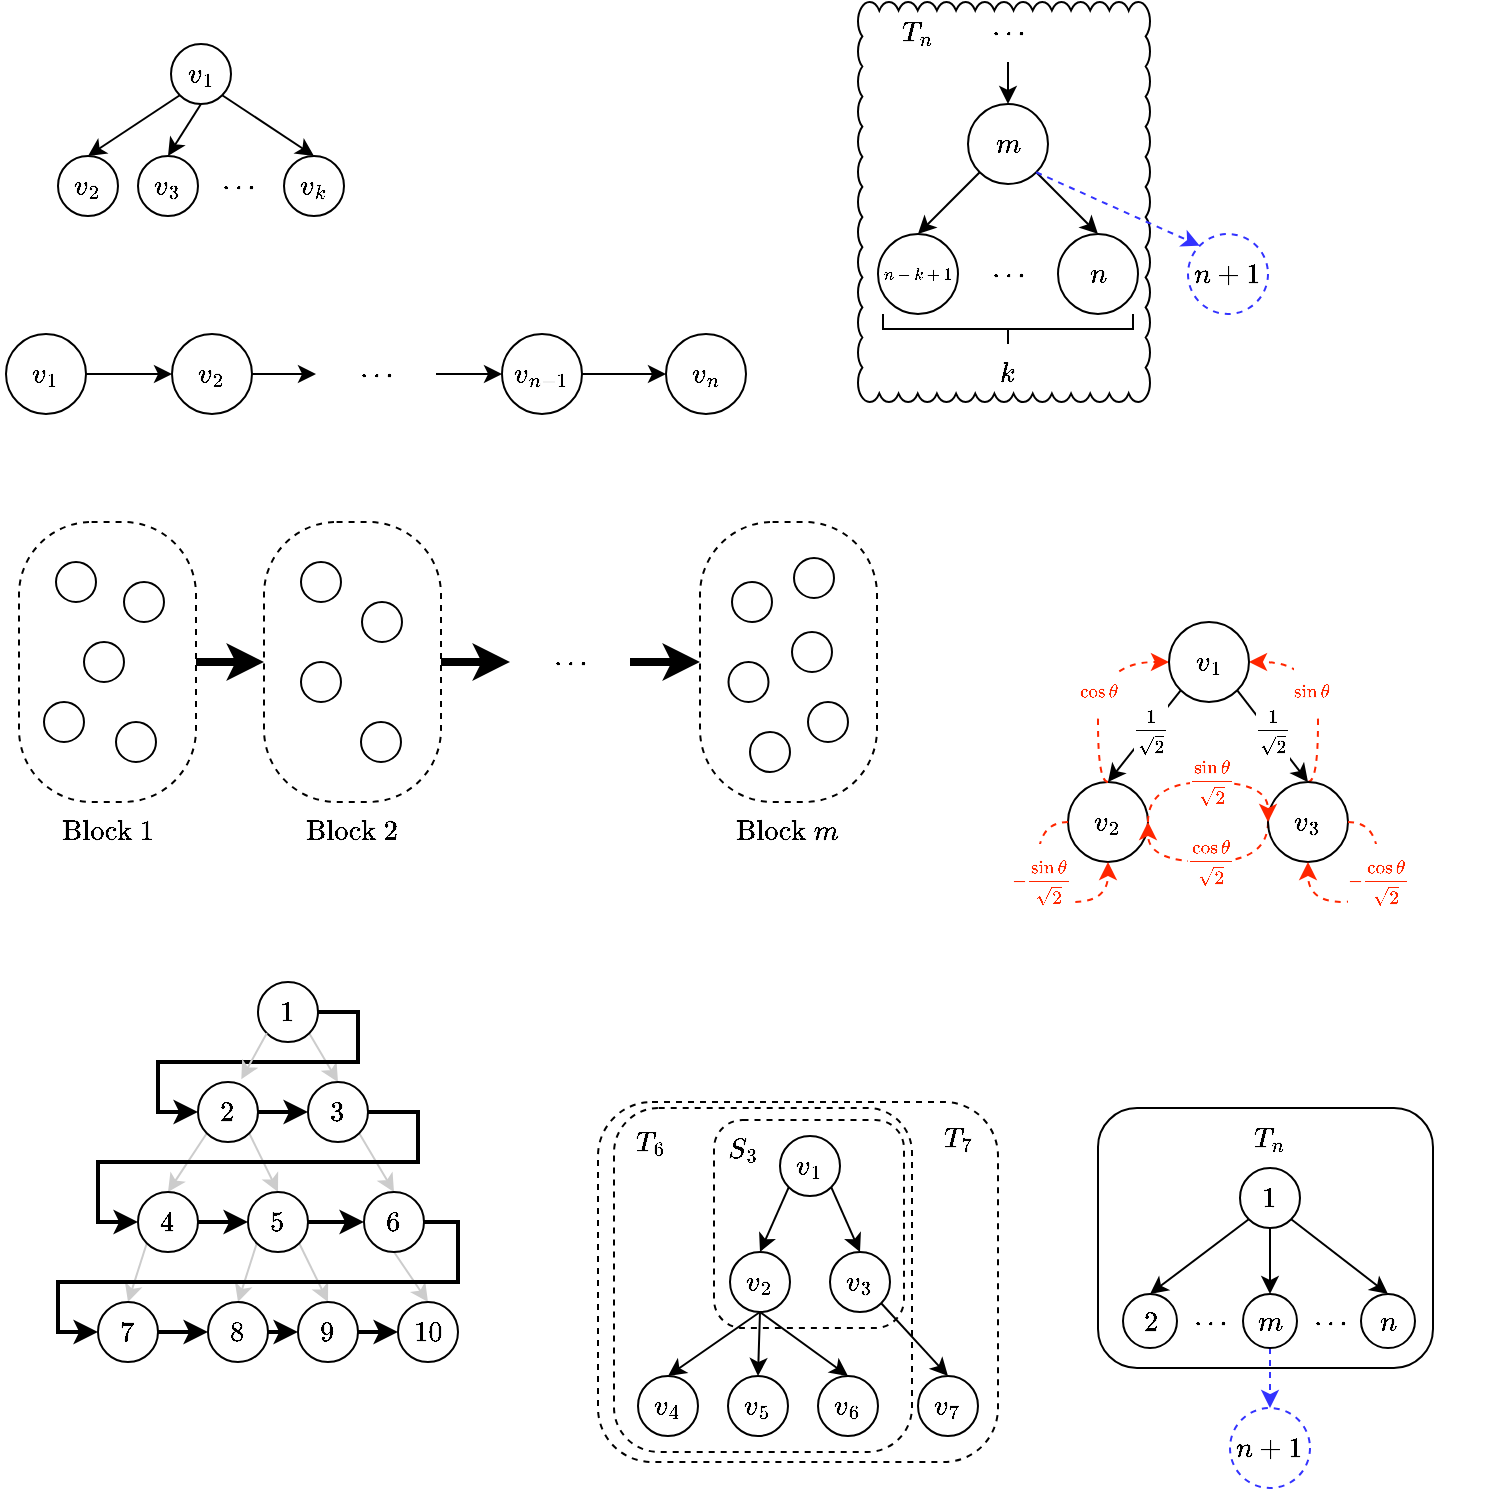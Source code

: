 <mxfile version="23.0.2" type="github">
  <diagram name="Page-1" id="5W_oBCn-Ae0vx61aBvWj">
    <mxGraphModel dx="683" dy="361" grid="1" gridSize="10" guides="1" tooltips="1" connect="1" arrows="1" fold="1" page="1" pageScale="1" pageWidth="827" pageHeight="1169" math="1" shadow="0">
      <root>
        <mxCell id="0" />
        <mxCell id="1" parent="0" />
        <mxCell id="mF7KWdF9B0VAVRhlvjKp-9" value="$$v_2$$" style="ellipse;whiteSpace=wrap;html=1;aspect=fixed;fontSize=12;" vertex="1" parent="1">
          <mxGeometry x="575" y="420" width="40" height="40" as="geometry" />
        </mxCell>
        <mxCell id="psscyq9r3jHzlKaPkMjy-91" value="" style="rounded=1;whiteSpace=wrap;html=1;" parent="1" vertex="1">
          <mxGeometry x="590" y="583" width="167.5" height="130" as="geometry" />
        </mxCell>
        <mxCell id="psscyq9r3jHzlKaPkMjy-20" value="" style="whiteSpace=wrap;html=1;shape=mxgraph.basic.cloud_rect" parent="1" vertex="1">
          <mxGeometry x="470" y="30" width="146" height="200" as="geometry" />
        </mxCell>
        <mxCell id="RlCpQ7UcTnpz0G2hoxt1-12" style="rounded=0;orthogonalLoop=1;jettySize=auto;html=1;exitX=0;exitY=1;exitDx=0;exitDy=0;entryX=0.5;entryY=0;entryDx=0;entryDy=0;" parent="1" source="psscyq9r3jHzlKaPkMjy-6" target="psscyq9r3jHzlKaPkMjy-5" edge="1">
          <mxGeometry relative="1" as="geometry">
            <mxPoint x="144.393" y="85.607" as="sourcePoint" />
            <mxPoint x="85" y="130" as="targetPoint" />
          </mxGeometry>
        </mxCell>
        <mxCell id="RlCpQ7UcTnpz0G2hoxt1-13" style="rounded=0;orthogonalLoop=1;jettySize=auto;html=1;exitX=0.5;exitY=1;exitDx=0;exitDy=0;entryX=0.5;entryY=0;entryDx=0;entryDy=0;" parent="1" source="psscyq9r3jHzlKaPkMjy-6" target="psscyq9r3jHzlKaPkMjy-4" edge="1">
          <mxGeometry relative="1" as="geometry">
            <mxPoint x="155" y="90" as="sourcePoint" />
            <mxPoint x="135" y="130" as="targetPoint" />
          </mxGeometry>
        </mxCell>
        <mxCell id="psscyq9r3jHzlKaPkMjy-2" style="rounded=0;orthogonalLoop=1;jettySize=auto;html=1;exitX=1;exitY=1;exitDx=0;exitDy=0;entryX=0.5;entryY=0;entryDx=0;entryDy=0;" parent="1" source="psscyq9r3jHzlKaPkMjy-6" target="psscyq9r3jHzlKaPkMjy-1" edge="1">
          <mxGeometry relative="1" as="geometry">
            <mxPoint x="165.607" y="85.607" as="sourcePoint" />
            <mxPoint x="145" y="140" as="targetPoint" />
          </mxGeometry>
        </mxCell>
        <mxCell id="psscyq9r3jHzlKaPkMjy-6" value="$$v_1$$" style="ellipse;whiteSpace=wrap;html=1;aspect=fixed;" parent="1" vertex="1">
          <mxGeometry x="126.5" y="51" width="30" height="30" as="geometry" />
        </mxCell>
        <mxCell id="psscyq9r3jHzlKaPkMjy-7" style="rounded=0;orthogonalLoop=1;jettySize=auto;html=1;exitX=0;exitY=1;exitDx=0;exitDy=0;entryX=0.5;entryY=0;entryDx=0;entryDy=0;" parent="1" source="psscyq9r3jHzlKaPkMjy-14" target="psscyq9r3jHzlKaPkMjy-13" edge="1">
          <mxGeometry relative="1" as="geometry">
            <mxPoint x="544.393" y="116.607" as="sourcePoint" />
            <mxPoint x="485" y="161" as="targetPoint" />
          </mxGeometry>
        </mxCell>
        <mxCell id="psscyq9r3jHzlKaPkMjy-9" value="$$n$$" style="ellipse;whiteSpace=wrap;html=1;aspect=fixed;" parent="1" vertex="1">
          <mxGeometry x="570" y="146" width="40" height="40" as="geometry" />
        </mxCell>
        <mxCell id="psscyq9r3jHzlKaPkMjy-10" style="rounded=0;orthogonalLoop=1;jettySize=auto;html=1;exitX=1;exitY=1;exitDx=0;exitDy=0;entryX=0.5;entryY=0;entryDx=0;entryDy=0;" parent="1" source="psscyq9r3jHzlKaPkMjy-14" target="psscyq9r3jHzlKaPkMjy-9" edge="1">
          <mxGeometry relative="1" as="geometry">
            <mxPoint x="565.607" y="116.607" as="sourcePoint" />
            <mxPoint x="545" y="171" as="targetPoint" />
          </mxGeometry>
        </mxCell>
        <mxCell id="psscyq9r3jHzlKaPkMjy-11" value="$$\cdots$$" style="text;html=1;strokeColor=none;fillColor=none;align=center;verticalAlign=middle;whiteSpace=wrap;rounded=0;" parent="1" vertex="1">
          <mxGeometry x="515" y="151" width="60" height="30" as="geometry" />
        </mxCell>
        <mxCell id="psscyq9r3jHzlKaPkMjy-13" value="$$n-k+1$$" style="ellipse;whiteSpace=wrap;html=1;aspect=fixed;fontSize=7;" parent="1" vertex="1">
          <mxGeometry x="480" y="146" width="40" height="40" as="geometry" />
        </mxCell>
        <mxCell id="psscyq9r3jHzlKaPkMjy-14" value="$$m$$" style="ellipse;whiteSpace=wrap;html=1;aspect=fixed;" parent="1" vertex="1">
          <mxGeometry x="525" y="81" width="40" height="40" as="geometry" />
        </mxCell>
        <mxCell id="psscyq9r3jHzlKaPkMjy-15" value="$$n+1$$" style="ellipse;whiteSpace=wrap;html=1;aspect=fixed;strokeColor=#3333FF;dashed=1;" parent="1" vertex="1">
          <mxGeometry x="635" y="146" width="40" height="40" as="geometry" />
        </mxCell>
        <mxCell id="psscyq9r3jHzlKaPkMjy-16" style="rounded=0;orthogonalLoop=1;jettySize=auto;html=1;exitX=1;exitY=1;exitDx=0;exitDy=0;entryX=0;entryY=0;entryDx=0;entryDy=0;strokeColor=#3333FF;dashed=1;" parent="1" source="psscyq9r3jHzlKaPkMjy-14" target="psscyq9r3jHzlKaPkMjy-15" edge="1">
          <mxGeometry relative="1" as="geometry">
            <mxPoint x="574" y="125" as="sourcePoint" />
            <mxPoint x="600" y="156" as="targetPoint" />
          </mxGeometry>
        </mxCell>
        <mxCell id="psscyq9r3jHzlKaPkMjy-18" value="" style="strokeWidth=1;html=1;shape=mxgraph.flowchart.annotation_2;align=left;labelPosition=right;pointerEvents=1;rotation=-90;" parent="1" vertex="1">
          <mxGeometry x="537.5" y="131" width="15" height="125" as="geometry" />
        </mxCell>
        <mxCell id="psscyq9r3jHzlKaPkMjy-19" value="$$k$$" style="text;html=1;strokeColor=none;fillColor=none;align=center;verticalAlign=middle;whiteSpace=wrap;rounded=0;" parent="1" vertex="1">
          <mxGeometry x="515" y="201" width="60" height="30" as="geometry" />
        </mxCell>
        <mxCell id="psscyq9r3jHzlKaPkMjy-21" style="rounded=0;orthogonalLoop=1;jettySize=auto;html=1;entryX=0.5;entryY=0;entryDx=0;entryDy=0;exitX=0.5;exitY=1;exitDx=0;exitDy=0;" parent="1" source="psscyq9r3jHzlKaPkMjy-22" target="psscyq9r3jHzlKaPkMjy-14" edge="1">
          <mxGeometry relative="1" as="geometry">
            <mxPoint x="550" y="71" as="sourcePoint" />
            <mxPoint x="510" y="156" as="targetPoint" />
          </mxGeometry>
        </mxCell>
        <mxCell id="psscyq9r3jHzlKaPkMjy-22" value="$$\cdots$$" style="text;html=1;strokeColor=none;fillColor=none;align=center;verticalAlign=middle;whiteSpace=wrap;rounded=0;" parent="1" vertex="1">
          <mxGeometry x="515" y="30" width="60" height="30" as="geometry" />
        </mxCell>
        <mxCell id="psscyq9r3jHzlKaPkMjy-23" value="$$T_n$$" style="text;html=1;strokeColor=none;fillColor=none;align=center;verticalAlign=middle;whiteSpace=wrap;rounded=0;" parent="1" vertex="1">
          <mxGeometry x="470" y="30" width="60" height="30" as="geometry" />
        </mxCell>
        <mxCell id="psscyq9r3jHzlKaPkMjy-32" style="edgeStyle=orthogonalEdgeStyle;rounded=0;orthogonalLoop=1;jettySize=auto;html=1;exitX=1;exitY=0.5;exitDx=0;exitDy=0;entryX=0;entryY=0.5;entryDx=0;entryDy=0;" parent="1" source="psscyq9r3jHzlKaPkMjy-24" target="psscyq9r3jHzlKaPkMjy-28" edge="1">
          <mxGeometry relative="1" as="geometry" />
        </mxCell>
        <mxCell id="psscyq9r3jHzlKaPkMjy-24" value="$$v_{n-1}$$" style="ellipse;whiteSpace=wrap;html=1;aspect=fixed;" parent="1" vertex="1">
          <mxGeometry x="292" y="196" width="40" height="40" as="geometry" />
        </mxCell>
        <mxCell id="psscyq9r3jHzlKaPkMjy-31" style="edgeStyle=orthogonalEdgeStyle;rounded=0;orthogonalLoop=1;jettySize=auto;html=1;exitX=1;exitY=0.5;exitDx=0;exitDy=0;entryX=0;entryY=0.5;entryDx=0;entryDy=0;" parent="1" source="psscyq9r3jHzlKaPkMjy-25" target="psscyq9r3jHzlKaPkMjy-24" edge="1">
          <mxGeometry relative="1" as="geometry" />
        </mxCell>
        <mxCell id="psscyq9r3jHzlKaPkMjy-25" value="$$\cdots$$" style="text;html=1;strokeColor=none;fillColor=none;align=center;verticalAlign=middle;whiteSpace=wrap;rounded=0;" parent="1" vertex="1">
          <mxGeometry x="199" y="201" width="60" height="30" as="geometry" />
        </mxCell>
        <mxCell id="psscyq9r3jHzlKaPkMjy-30" style="edgeStyle=orthogonalEdgeStyle;rounded=0;orthogonalLoop=1;jettySize=auto;html=1;exitX=1;exitY=0.5;exitDx=0;exitDy=0;" parent="1" source="psscyq9r3jHzlKaPkMjy-26" target="psscyq9r3jHzlKaPkMjy-25" edge="1">
          <mxGeometry relative="1" as="geometry" />
        </mxCell>
        <mxCell id="psscyq9r3jHzlKaPkMjy-26" value="$$v_2$$" style="ellipse;whiteSpace=wrap;html=1;aspect=fixed;" parent="1" vertex="1">
          <mxGeometry x="127" y="196" width="40" height="40" as="geometry" />
        </mxCell>
        <mxCell id="psscyq9r3jHzlKaPkMjy-29" style="edgeStyle=orthogonalEdgeStyle;rounded=0;orthogonalLoop=1;jettySize=auto;html=1;exitX=1;exitY=0.5;exitDx=0;exitDy=0;entryX=0;entryY=0.5;entryDx=0;entryDy=0;" parent="1" source="psscyq9r3jHzlKaPkMjy-27" target="psscyq9r3jHzlKaPkMjy-26" edge="1">
          <mxGeometry relative="1" as="geometry" />
        </mxCell>
        <mxCell id="psscyq9r3jHzlKaPkMjy-27" value="$$v_1$$" style="ellipse;whiteSpace=wrap;html=1;aspect=fixed;" parent="1" vertex="1">
          <mxGeometry x="44" y="196" width="40" height="40" as="geometry" />
        </mxCell>
        <mxCell id="psscyq9r3jHzlKaPkMjy-28" value="$$v_n$$" style="ellipse;whiteSpace=wrap;html=1;aspect=fixed;" parent="1" vertex="1">
          <mxGeometry x="374" y="196" width="40" height="40" as="geometry" />
        </mxCell>
        <mxCell id="psscyq9r3jHzlKaPkMjy-77" style="rounded=0;orthogonalLoop=1;jettySize=auto;html=1;exitX=0;exitY=1;exitDx=0;exitDy=0;entryX=0.5;entryY=0;entryDx=0;entryDy=0;" parent="1" source="psscyq9r3jHzlKaPkMjy-82" target="psscyq9r3jHzlKaPkMjy-81" edge="1">
          <mxGeometry relative="1" as="geometry">
            <mxPoint x="666.893" y="646.607" as="sourcePoint" />
            <mxPoint x="607.5" y="691" as="targetPoint" />
          </mxGeometry>
        </mxCell>
        <mxCell id="psscyq9r3jHzlKaPkMjy-78" value="$$n$$" style="ellipse;whiteSpace=wrap;html=1;aspect=fixed;" parent="1" vertex="1">
          <mxGeometry x="721.5" y="676" width="27" height="27" as="geometry" />
        </mxCell>
        <mxCell id="psscyq9r3jHzlKaPkMjy-79" style="rounded=0;orthogonalLoop=1;jettySize=auto;html=1;exitX=1;exitY=1;exitDx=0;exitDy=0;entryX=0.5;entryY=0;entryDx=0;entryDy=0;" parent="1" source="psscyq9r3jHzlKaPkMjy-82" target="psscyq9r3jHzlKaPkMjy-78" edge="1">
          <mxGeometry relative="1" as="geometry">
            <mxPoint x="688.107" y="646.607" as="sourcePoint" />
            <mxPoint x="667.5" y="701" as="targetPoint" />
          </mxGeometry>
        </mxCell>
        <mxCell id="psscyq9r3jHzlKaPkMjy-80" value="$$\cdots$$" style="text;html=1;strokeColor=none;fillColor=none;align=center;verticalAlign=middle;whiteSpace=wrap;rounded=0;" parent="1" vertex="1">
          <mxGeometry x="630.5" y="674.5" width="30" height="30" as="geometry" />
        </mxCell>
        <mxCell id="psscyq9r3jHzlKaPkMjy-81" value="$$2$$" style="ellipse;whiteSpace=wrap;html=1;aspect=fixed;fontSize=12;" parent="1" vertex="1">
          <mxGeometry x="602.5" y="676" width="27" height="27" as="geometry" />
        </mxCell>
        <mxCell id="psscyq9r3jHzlKaPkMjy-95" style="rounded=0;orthogonalLoop=1;jettySize=auto;html=1;exitX=0.5;exitY=1;exitDx=0;exitDy=0;entryX=0.5;entryY=0;entryDx=0;entryDy=0;" parent="1" source="psscyq9r3jHzlKaPkMjy-82" target="psscyq9r3jHzlKaPkMjy-92" edge="1">
          <mxGeometry relative="1" as="geometry" />
        </mxCell>
        <mxCell id="psscyq9r3jHzlKaPkMjy-82" value="$$1$$" style="ellipse;whiteSpace=wrap;html=1;aspect=fixed;" parent="1" vertex="1">
          <mxGeometry x="661" y="613" width="30" height="30" as="geometry" />
        </mxCell>
        <mxCell id="psscyq9r3jHzlKaPkMjy-83" value="$$n+1$$" style="ellipse;whiteSpace=wrap;html=1;aspect=fixed;strokeColor=#3333FF;dashed=1;" parent="1" vertex="1">
          <mxGeometry x="656" y="733" width="40" height="40" as="geometry" />
        </mxCell>
        <mxCell id="psscyq9r3jHzlKaPkMjy-89" value="$$T_n$$" style="text;html=1;strokeColor=none;fillColor=none;align=center;verticalAlign=middle;whiteSpace=wrap;rounded=0;" parent="1" vertex="1">
          <mxGeometry x="646" y="583" width="60" height="30" as="geometry" />
        </mxCell>
        <mxCell id="psscyq9r3jHzlKaPkMjy-96" style="edgeStyle=orthogonalEdgeStyle;rounded=0;orthogonalLoop=1;jettySize=auto;html=1;exitX=0.5;exitY=1;exitDx=0;exitDy=0;entryX=0.5;entryY=0;entryDx=0;entryDy=0;strokeColor=#3333FF;dashed=1;" parent="1" source="psscyq9r3jHzlKaPkMjy-92" target="psscyq9r3jHzlKaPkMjy-83" edge="1">
          <mxGeometry relative="1" as="geometry" />
        </mxCell>
        <mxCell id="psscyq9r3jHzlKaPkMjy-92" value="$$m$$" style="ellipse;whiteSpace=wrap;html=1;aspect=fixed;" parent="1" vertex="1">
          <mxGeometry x="662.5" y="676" width="27" height="27" as="geometry" />
        </mxCell>
        <mxCell id="psscyq9r3jHzlKaPkMjy-94" value="$$\cdots$$" style="text;html=1;strokeColor=none;fillColor=none;align=center;verticalAlign=middle;whiteSpace=wrap;rounded=0;" parent="1" vertex="1">
          <mxGeometry x="690.5" y="674.5" width="30" height="30" as="geometry" />
        </mxCell>
        <mxCell id="Z5-UL4ReDfH_KAjOqVds-19" style="rounded=0;orthogonalLoop=1;jettySize=auto;html=1;exitX=1;exitY=1;exitDx=0;exitDy=0;entryX=0.5;entryY=0;entryDx=0;entryDy=0;strokeColor=#CCCCCC;" parent="1" source="Z5-UL4ReDfH_KAjOqVds-8" target="Z5-UL4ReDfH_KAjOqVds-10" edge="1">
          <mxGeometry relative="1" as="geometry" />
        </mxCell>
        <mxCell id="Z5-UL4ReDfH_KAjOqVds-43" style="edgeStyle=orthogonalEdgeStyle;rounded=0;orthogonalLoop=1;jettySize=auto;html=1;exitX=1;exitY=0.5;exitDx=0;exitDy=0;entryX=0;entryY=0.5;entryDx=0;entryDy=0;strokeWidth=2;" parent="1" source="Z5-UL4ReDfH_KAjOqVds-8" target="Z5-UL4ReDfH_KAjOqVds-9" edge="1">
          <mxGeometry relative="1" as="geometry">
            <Array as="points">
              <mxPoint x="220" y="535" />
              <mxPoint x="220" y="560" />
              <mxPoint x="120" y="560" />
              <mxPoint x="120" y="585" />
            </Array>
          </mxGeometry>
        </mxCell>
        <mxCell id="Z5-UL4ReDfH_KAjOqVds-8" value="$$1$$" style="ellipse;whiteSpace=wrap;html=1;aspect=fixed;strokeColor=#000000;fontSize=12;" parent="1" vertex="1">
          <mxGeometry x="170" y="520" width="30" height="30" as="geometry" />
        </mxCell>
        <mxCell id="Z5-UL4ReDfH_KAjOqVds-20" style="rounded=0;orthogonalLoop=1;jettySize=auto;html=1;exitX=0;exitY=1;exitDx=0;exitDy=0;entryX=0.5;entryY=0;entryDx=0;entryDy=0;strokeColor=#CCCCCC;" parent="1" source="Z5-UL4ReDfH_KAjOqVds-9" target="Z5-UL4ReDfH_KAjOqVds-11" edge="1">
          <mxGeometry relative="1" as="geometry" />
        </mxCell>
        <mxCell id="Z5-UL4ReDfH_KAjOqVds-21" style="rounded=0;orthogonalLoop=1;jettySize=auto;html=1;exitX=1;exitY=1;exitDx=0;exitDy=0;entryX=0.5;entryY=0;entryDx=0;entryDy=0;strokeColor=#CCCCCC;" parent="1" source="Z5-UL4ReDfH_KAjOqVds-9" target="Z5-UL4ReDfH_KAjOqVds-12" edge="1">
          <mxGeometry relative="1" as="geometry" />
        </mxCell>
        <mxCell id="Z5-UL4ReDfH_KAjOqVds-44" style="edgeStyle=orthogonalEdgeStyle;curved=1;rounded=0;orthogonalLoop=1;jettySize=auto;html=1;exitX=1;exitY=0.5;exitDx=0;exitDy=0;entryX=0;entryY=0.5;entryDx=0;entryDy=0;strokeWidth=2;" parent="1" source="Z5-UL4ReDfH_KAjOqVds-9" target="Z5-UL4ReDfH_KAjOqVds-10" edge="1">
          <mxGeometry relative="1" as="geometry" />
        </mxCell>
        <mxCell id="Z5-UL4ReDfH_KAjOqVds-9" value="$$2$$" style="ellipse;whiteSpace=wrap;html=1;aspect=fixed;strokeColor=#000000;" parent="1" vertex="1">
          <mxGeometry x="140" y="570" width="30" height="30" as="geometry" />
        </mxCell>
        <mxCell id="Z5-UL4ReDfH_KAjOqVds-22" style="rounded=0;orthogonalLoop=1;jettySize=auto;html=1;exitX=1;exitY=1;exitDx=0;exitDy=0;entryX=0.5;entryY=0;entryDx=0;entryDy=0;strokeColor=#CCCCCC;" parent="1" source="Z5-UL4ReDfH_KAjOqVds-10" target="Z5-UL4ReDfH_KAjOqVds-13" edge="1">
          <mxGeometry relative="1" as="geometry" />
        </mxCell>
        <mxCell id="Z5-UL4ReDfH_KAjOqVds-46" style="edgeStyle=orthogonalEdgeStyle;rounded=0;orthogonalLoop=1;jettySize=auto;html=1;exitX=1;exitY=0.5;exitDx=0;exitDy=0;entryX=0;entryY=0.5;entryDx=0;entryDy=0;strokeWidth=2;" parent="1" source="Z5-UL4ReDfH_KAjOqVds-10" target="Z5-UL4ReDfH_KAjOqVds-11" edge="1">
          <mxGeometry relative="1" as="geometry">
            <Array as="points">
              <mxPoint x="250" y="585" />
              <mxPoint x="250" y="610" />
              <mxPoint x="90" y="610" />
              <mxPoint x="90" y="640" />
            </Array>
          </mxGeometry>
        </mxCell>
        <mxCell id="Z5-UL4ReDfH_KAjOqVds-10" value="$$3$$" style="ellipse;whiteSpace=wrap;html=1;aspect=fixed;strokeColor=#000000;" parent="1" vertex="1">
          <mxGeometry x="195" y="570" width="30" height="30" as="geometry" />
        </mxCell>
        <mxCell id="Z5-UL4ReDfH_KAjOqVds-23" style="rounded=0;orthogonalLoop=1;jettySize=auto;html=1;exitX=0;exitY=1;exitDx=0;exitDy=0;entryX=0.5;entryY=0;entryDx=0;entryDy=0;strokeColor=#CCCCCC;" parent="1" source="Z5-UL4ReDfH_KAjOqVds-11" target="Z5-UL4ReDfH_KAjOqVds-14" edge="1">
          <mxGeometry relative="1" as="geometry" />
        </mxCell>
        <mxCell id="Z5-UL4ReDfH_KAjOqVds-47" style="edgeStyle=orthogonalEdgeStyle;rounded=0;orthogonalLoop=1;jettySize=auto;html=1;exitX=1;exitY=0.5;exitDx=0;exitDy=0;entryX=0;entryY=0.5;entryDx=0;entryDy=0;strokeWidth=2;" parent="1" source="Z5-UL4ReDfH_KAjOqVds-11" target="Z5-UL4ReDfH_KAjOqVds-12" edge="1">
          <mxGeometry relative="1" as="geometry" />
        </mxCell>
        <mxCell id="Z5-UL4ReDfH_KAjOqVds-11" value="$$4$$" style="ellipse;whiteSpace=wrap;html=1;aspect=fixed;strokeColor=#000000;" parent="1" vertex="1">
          <mxGeometry x="110" y="625" width="30" height="30" as="geometry" />
        </mxCell>
        <mxCell id="Z5-UL4ReDfH_KAjOqVds-25" style="rounded=0;orthogonalLoop=1;jettySize=auto;html=1;exitX=0;exitY=1;exitDx=0;exitDy=0;entryX=0.5;entryY=0;entryDx=0;entryDy=0;strokeColor=#CCCCCC;" parent="1" source="Z5-UL4ReDfH_KAjOqVds-12" target="Z5-UL4ReDfH_KAjOqVds-15" edge="1">
          <mxGeometry relative="1" as="geometry" />
        </mxCell>
        <mxCell id="Z5-UL4ReDfH_KAjOqVds-26" style="rounded=0;orthogonalLoop=1;jettySize=auto;html=1;exitX=1;exitY=1;exitDx=0;exitDy=0;entryX=0.5;entryY=0;entryDx=0;entryDy=0;strokeColor=#CCCCCC;" parent="1" source="Z5-UL4ReDfH_KAjOqVds-12" target="Z5-UL4ReDfH_KAjOqVds-16" edge="1">
          <mxGeometry relative="1" as="geometry" />
        </mxCell>
        <mxCell id="Z5-UL4ReDfH_KAjOqVds-48" style="edgeStyle=orthogonalEdgeStyle;rounded=0;orthogonalLoop=1;jettySize=auto;html=1;exitX=1;exitY=0.5;exitDx=0;exitDy=0;entryX=0;entryY=0.5;entryDx=0;entryDy=0;strokeWidth=2;" parent="1" source="Z5-UL4ReDfH_KAjOqVds-12" target="Z5-UL4ReDfH_KAjOqVds-13" edge="1">
          <mxGeometry relative="1" as="geometry" />
        </mxCell>
        <mxCell id="Z5-UL4ReDfH_KAjOqVds-12" value="$$5$$" style="ellipse;whiteSpace=wrap;html=1;aspect=fixed;strokeColor=#000000;" parent="1" vertex="1">
          <mxGeometry x="165" y="625" width="30" height="30" as="geometry" />
        </mxCell>
        <mxCell id="Z5-UL4ReDfH_KAjOqVds-27" style="rounded=0;orthogonalLoop=1;jettySize=auto;html=1;entryX=0.5;entryY=0;entryDx=0;entryDy=0;exitX=0.5;exitY=1;exitDx=0;exitDy=0;strokeColor=#CCCCCC;" parent="1" source="Z5-UL4ReDfH_KAjOqVds-13" target="Z5-UL4ReDfH_KAjOqVds-17" edge="1">
          <mxGeometry relative="1" as="geometry">
            <mxPoint x="230" y="650" as="sourcePoint" />
          </mxGeometry>
        </mxCell>
        <mxCell id="Z5-UL4ReDfH_KAjOqVds-49" style="edgeStyle=orthogonalEdgeStyle;rounded=0;orthogonalLoop=1;jettySize=auto;html=1;exitX=1;exitY=0.5;exitDx=0;exitDy=0;entryX=0;entryY=0.5;entryDx=0;entryDy=0;strokeWidth=2;" parent="1" source="Z5-UL4ReDfH_KAjOqVds-13" target="Z5-UL4ReDfH_KAjOqVds-14" edge="1">
          <mxGeometry relative="1" as="geometry">
            <Array as="points">
              <mxPoint x="270" y="640" />
              <mxPoint x="270" y="670" />
              <mxPoint x="70" y="670" />
              <mxPoint x="70" y="695" />
            </Array>
          </mxGeometry>
        </mxCell>
        <mxCell id="Z5-UL4ReDfH_KAjOqVds-13" value="$$6$$" style="ellipse;whiteSpace=wrap;html=1;aspect=fixed;strokeColor=#000000;" parent="1" vertex="1">
          <mxGeometry x="223" y="625" width="30" height="30" as="geometry" />
        </mxCell>
        <mxCell id="Z5-UL4ReDfH_KAjOqVds-50" style="edgeStyle=orthogonalEdgeStyle;rounded=0;orthogonalLoop=1;jettySize=auto;html=1;exitX=1;exitY=0.5;exitDx=0;exitDy=0;entryX=0;entryY=0.5;entryDx=0;entryDy=0;strokeWidth=2;" parent="1" source="Z5-UL4ReDfH_KAjOqVds-14" target="Z5-UL4ReDfH_KAjOqVds-15" edge="1">
          <mxGeometry relative="1" as="geometry" />
        </mxCell>
        <mxCell id="Z5-UL4ReDfH_KAjOqVds-14" value="$$7$$" style="ellipse;whiteSpace=wrap;html=1;aspect=fixed;strokeColor=#000000;" parent="1" vertex="1">
          <mxGeometry x="90" y="680" width="30" height="30" as="geometry" />
        </mxCell>
        <mxCell id="Z5-UL4ReDfH_KAjOqVds-51" style="edgeStyle=orthogonalEdgeStyle;rounded=0;orthogonalLoop=1;jettySize=auto;html=1;exitX=1;exitY=0.5;exitDx=0;exitDy=0;entryX=0;entryY=0.5;entryDx=0;entryDy=0;strokeWidth=2;" parent="1" source="Z5-UL4ReDfH_KAjOqVds-15" target="Z5-UL4ReDfH_KAjOqVds-16" edge="1">
          <mxGeometry relative="1" as="geometry" />
        </mxCell>
        <mxCell id="Z5-UL4ReDfH_KAjOqVds-15" value="$$8$$" style="ellipse;whiteSpace=wrap;html=1;aspect=fixed;strokeColor=#000000;" parent="1" vertex="1">
          <mxGeometry x="145" y="680" width="30" height="30" as="geometry" />
        </mxCell>
        <mxCell id="Z5-UL4ReDfH_KAjOqVds-52" style="edgeStyle=orthogonalEdgeStyle;rounded=0;orthogonalLoop=1;jettySize=auto;html=1;exitX=1;exitY=0.5;exitDx=0;exitDy=0;entryX=0;entryY=0.5;entryDx=0;entryDy=0;strokeWidth=2;" parent="1" source="Z5-UL4ReDfH_KAjOqVds-16" target="Z5-UL4ReDfH_KAjOqVds-17" edge="1">
          <mxGeometry relative="1" as="geometry" />
        </mxCell>
        <mxCell id="Z5-UL4ReDfH_KAjOqVds-16" value="$$9$$" style="ellipse;whiteSpace=wrap;html=1;aspect=fixed;strokeColor=#000000;" parent="1" vertex="1">
          <mxGeometry x="190" y="680" width="30" height="30" as="geometry" />
        </mxCell>
        <mxCell id="Z5-UL4ReDfH_KAjOqVds-17" value="$$10$$" style="ellipse;whiteSpace=wrap;html=1;aspect=fixed;strokeColor=#000000;" parent="1" vertex="1">
          <mxGeometry x="240" y="680" width="30" height="30" as="geometry" />
        </mxCell>
        <mxCell id="Z5-UL4ReDfH_KAjOqVds-18" style="rounded=0;orthogonalLoop=1;jettySize=auto;html=1;exitX=0;exitY=1;exitDx=0;exitDy=0;entryX=0.722;entryY=-0.044;entryDx=0;entryDy=0;entryPerimeter=0;strokeColor=#CCCCCC;" parent="1" source="Z5-UL4ReDfH_KAjOqVds-8" target="Z5-UL4ReDfH_KAjOqVds-9" edge="1">
          <mxGeometry relative="1" as="geometry" />
        </mxCell>
        <mxCell id="LeFos-ASldNaNUd1KaRq-1" style="rounded=0;orthogonalLoop=1;jettySize=auto;html=1;exitX=0;exitY=1;exitDx=0;exitDy=0;entryX=0.5;entryY=0;entryDx=0;entryDy=0;" parent="1" source="LeFos-ASldNaNUd1KaRq-8" target="LeFos-ASldNaNUd1KaRq-7" edge="1">
          <mxGeometry relative="1" as="geometry">
            <mxPoint x="445.393" y="625.607" as="sourcePoint" />
            <mxPoint x="386" y="670" as="targetPoint" />
          </mxGeometry>
        </mxCell>
        <mxCell id="LeFos-ASldNaNUd1KaRq-2" style="rounded=0;orthogonalLoop=1;jettySize=auto;html=1;exitX=1;exitY=1;exitDx=0;exitDy=0;entryX=0.5;entryY=0;entryDx=0;entryDy=0;" parent="1" source="LeFos-ASldNaNUd1KaRq-8" target="LeFos-ASldNaNUd1KaRq-6" edge="1">
          <mxGeometry relative="1" as="geometry">
            <mxPoint x="456" y="630" as="sourcePoint" />
            <mxPoint x="436" y="670" as="targetPoint" />
          </mxGeometry>
        </mxCell>
        <mxCell id="LeFos-ASldNaNUd1KaRq-16" style="edgeStyle=none;rounded=0;orthogonalLoop=1;jettySize=auto;html=1;exitX=1;exitY=1;exitDx=0;exitDy=0;entryX=0.5;entryY=0;entryDx=0;entryDy=0;" parent="1" source="LeFos-ASldNaNUd1KaRq-6" target="LeFos-ASldNaNUd1KaRq-15" edge="1">
          <mxGeometry relative="1" as="geometry" />
        </mxCell>
        <mxCell id="LeFos-ASldNaNUd1KaRq-6" value="$$v_3$$" style="ellipse;whiteSpace=wrap;html=1;aspect=fixed;" parent="1" vertex="1">
          <mxGeometry x="456" y="655" width="30" height="30" as="geometry" />
        </mxCell>
        <mxCell id="LeFos-ASldNaNUd1KaRq-12" style="edgeStyle=none;rounded=0;orthogonalLoop=1;jettySize=auto;html=1;exitX=0.5;exitY=1;exitDx=0;exitDy=0;entryX=0.5;entryY=0;entryDx=0;entryDy=0;" parent="1" source="LeFos-ASldNaNUd1KaRq-7" target="LeFos-ASldNaNUd1KaRq-11" edge="1">
          <mxGeometry relative="1" as="geometry" />
        </mxCell>
        <mxCell id="LeFos-ASldNaNUd1KaRq-13" style="edgeStyle=none;rounded=0;orthogonalLoop=1;jettySize=auto;html=1;exitX=0.5;exitY=1;exitDx=0;exitDy=0;entryX=0.5;entryY=0;entryDx=0;entryDy=0;" parent="1" source="LeFos-ASldNaNUd1KaRq-7" target="LeFos-ASldNaNUd1KaRq-10" edge="1">
          <mxGeometry relative="1" as="geometry" />
        </mxCell>
        <mxCell id="LeFos-ASldNaNUd1KaRq-14" style="edgeStyle=none;rounded=0;orthogonalLoop=1;jettySize=auto;html=1;exitX=0.5;exitY=1;exitDx=0;exitDy=0;entryX=0.5;entryY=0;entryDx=0;entryDy=0;" parent="1" source="LeFos-ASldNaNUd1KaRq-7" target="LeFos-ASldNaNUd1KaRq-9" edge="1">
          <mxGeometry relative="1" as="geometry" />
        </mxCell>
        <mxCell id="LeFos-ASldNaNUd1KaRq-7" value="$$v_2$$" style="ellipse;whiteSpace=wrap;html=1;aspect=fixed;" parent="1" vertex="1">
          <mxGeometry x="406" y="655" width="30" height="30" as="geometry" />
        </mxCell>
        <mxCell id="LeFos-ASldNaNUd1KaRq-8" value="$$v_1$$" style="ellipse;whiteSpace=wrap;html=1;aspect=fixed;" parent="1" vertex="1">
          <mxGeometry x="431" y="597" width="30" height="30" as="geometry" />
        </mxCell>
        <mxCell id="LeFos-ASldNaNUd1KaRq-9" value="$$v_6$$" style="ellipse;whiteSpace=wrap;html=1;aspect=fixed;" parent="1" vertex="1">
          <mxGeometry x="450" y="717" width="30" height="30" as="geometry" />
        </mxCell>
        <mxCell id="LeFos-ASldNaNUd1KaRq-10" value="$$v_5$$" style="ellipse;whiteSpace=wrap;html=1;aspect=fixed;" parent="1" vertex="1">
          <mxGeometry x="405" y="717" width="30" height="30" as="geometry" />
        </mxCell>
        <mxCell id="LeFos-ASldNaNUd1KaRq-11" value="$$v_4$$" style="ellipse;whiteSpace=wrap;html=1;aspect=fixed;" parent="1" vertex="1">
          <mxGeometry x="360" y="717" width="30" height="30" as="geometry" />
        </mxCell>
        <mxCell id="LeFos-ASldNaNUd1KaRq-15" value="$$v_7$$" style="ellipse;whiteSpace=wrap;html=1;aspect=fixed;" parent="1" vertex="1">
          <mxGeometry x="500" y="717" width="30" height="30" as="geometry" />
        </mxCell>
        <mxCell id="vHt9HpQTRVkfqwOQVKXL-1" value="" style="group" parent="1" vertex="1" connectable="0">
          <mxGeometry x="70" y="107" width="143" height="30" as="geometry" />
        </mxCell>
        <mxCell id="psscyq9r3jHzlKaPkMjy-1" value="$$v_k$$" style="ellipse;whiteSpace=wrap;html=1;aspect=fixed;" parent="vHt9HpQTRVkfqwOQVKXL-1" vertex="1">
          <mxGeometry x="113" width="30" height="30" as="geometry" />
        </mxCell>
        <mxCell id="psscyq9r3jHzlKaPkMjy-3" value="$$\cdots$$" style="text;html=1;strokeColor=none;fillColor=none;align=center;verticalAlign=middle;whiteSpace=wrap;rounded=0;" parent="vHt9HpQTRVkfqwOQVKXL-1" vertex="1">
          <mxGeometry x="60" width="60" height="30" as="geometry" />
        </mxCell>
        <mxCell id="psscyq9r3jHzlKaPkMjy-4" value="$$v_3$$" style="ellipse;whiteSpace=wrap;html=1;aspect=fixed;" parent="vHt9HpQTRVkfqwOQVKXL-1" vertex="1">
          <mxGeometry x="40" width="30" height="30" as="geometry" />
        </mxCell>
        <mxCell id="psscyq9r3jHzlKaPkMjy-5" value="$$v_2$$" style="ellipse;whiteSpace=wrap;html=1;aspect=fixed;" parent="vHt9HpQTRVkfqwOQVKXL-1" vertex="1">
          <mxGeometry width="30" height="30" as="geometry" />
        </mxCell>
        <mxCell id="vHt9HpQTRVkfqwOQVKXL-2" value="" style="rounded=1;whiteSpace=wrap;html=1;fillColor=none;dashed=1;" parent="1" vertex="1">
          <mxGeometry x="398" y="589" width="95" height="104" as="geometry" />
        </mxCell>
        <mxCell id="vHt9HpQTRVkfqwOQVKXL-3" value="$$S_3$$" style="text;html=1;strokeColor=none;fillColor=none;align=center;verticalAlign=middle;whiteSpace=wrap;rounded=0;" parent="1" vertex="1">
          <mxGeometry x="398" y="589" width="30" height="30" as="geometry" />
        </mxCell>
        <mxCell id="vHt9HpQTRVkfqwOQVKXL-8" value="" style="rounded=1;whiteSpace=wrap;html=1;fillColor=none;dashed=1;" parent="1" vertex="1">
          <mxGeometry x="348" y="583" width="149" height="172" as="geometry" />
        </mxCell>
        <mxCell id="vHt9HpQTRVkfqwOQVKXL-9" value="$$T_6$$" style="text;html=1;strokeColor=none;fillColor=none;align=center;verticalAlign=middle;whiteSpace=wrap;rounded=0;" parent="1" vertex="1">
          <mxGeometry x="351" y="585" width="30" height="30" as="geometry" />
        </mxCell>
        <mxCell id="vHt9HpQTRVkfqwOQVKXL-10" value="" style="rounded=1;whiteSpace=wrap;html=1;fillColor=none;dashed=1;" parent="1" vertex="1">
          <mxGeometry x="340" y="580" width="200" height="180" as="geometry" />
        </mxCell>
        <mxCell id="vHt9HpQTRVkfqwOQVKXL-11" value="$$T_7$$" style="text;html=1;strokeColor=none;fillColor=none;align=center;verticalAlign=middle;whiteSpace=wrap;rounded=0;" parent="1" vertex="1">
          <mxGeometry x="505" y="583" width="30" height="30" as="geometry" />
        </mxCell>
        <mxCell id="PNGTJgjuOpL_kICzRcHg-68" style="edgeStyle=orthogonalEdgeStyle;rounded=0;orthogonalLoop=1;jettySize=auto;html=1;exitX=1;exitY=0.5;exitDx=0;exitDy=0;entryX=0;entryY=0.5;entryDx=0;entryDy=0;strokeWidth=4;" parent="1" source="PNGTJgjuOpL_kICzRcHg-30" target="PNGTJgjuOpL_kICzRcHg-53" edge="1">
          <mxGeometry relative="1" as="geometry" />
        </mxCell>
        <mxCell id="PNGTJgjuOpL_kICzRcHg-30" value="" style="rounded=1;whiteSpace=wrap;html=1;arcSize=41;dashed=1;" parent="1" vertex="1">
          <mxGeometry x="50.5" y="290" width="88.5" height="140" as="geometry" />
        </mxCell>
        <mxCell id="PNGTJgjuOpL_kICzRcHg-48" value="" style="ellipse;whiteSpace=wrap;html=1;aspect=fixed;" parent="1" vertex="1">
          <mxGeometry x="69" y="310" width="20" height="20" as="geometry" />
        </mxCell>
        <mxCell id="PNGTJgjuOpL_kICzRcHg-49" value="" style="ellipse;whiteSpace=wrap;html=1;aspect=fixed;" parent="1" vertex="1">
          <mxGeometry x="83" y="350" width="20" height="20" as="geometry" />
        </mxCell>
        <mxCell id="PNGTJgjuOpL_kICzRcHg-50" value="" style="ellipse;whiteSpace=wrap;html=1;aspect=fixed;" parent="1" vertex="1">
          <mxGeometry x="103" y="320" width="20" height="20" as="geometry" />
        </mxCell>
        <mxCell id="PNGTJgjuOpL_kICzRcHg-51" value="" style="ellipse;whiteSpace=wrap;html=1;aspect=fixed;" parent="1" vertex="1">
          <mxGeometry x="63" y="380" width="20" height="20" as="geometry" />
        </mxCell>
        <mxCell id="PNGTJgjuOpL_kICzRcHg-52" value="" style="ellipse;whiteSpace=wrap;html=1;aspect=fixed;" parent="1" vertex="1">
          <mxGeometry x="99" y="390" width="20" height="20" as="geometry" />
        </mxCell>
        <mxCell id="PNGTJgjuOpL_kICzRcHg-70" style="edgeStyle=orthogonalEdgeStyle;rounded=0;orthogonalLoop=1;jettySize=auto;html=1;exitX=1;exitY=0.5;exitDx=0;exitDy=0;entryX=0;entryY=0.5;entryDx=0;entryDy=0;strokeWidth=4;" parent="1" source="PNGTJgjuOpL_kICzRcHg-53" target="PNGTJgjuOpL_kICzRcHg-69" edge="1">
          <mxGeometry relative="1" as="geometry" />
        </mxCell>
        <mxCell id="PNGTJgjuOpL_kICzRcHg-53" value="" style="rounded=1;whiteSpace=wrap;html=1;arcSize=41;dashed=1;" parent="1" vertex="1">
          <mxGeometry x="173" y="290" width="88.5" height="140" as="geometry" />
        </mxCell>
        <mxCell id="PNGTJgjuOpL_kICzRcHg-54" value="" style="ellipse;whiteSpace=wrap;html=1;aspect=fixed;" parent="1" vertex="1">
          <mxGeometry x="191.5" y="310" width="20" height="20" as="geometry" />
        </mxCell>
        <mxCell id="PNGTJgjuOpL_kICzRcHg-55" value="" style="ellipse;whiteSpace=wrap;html=1;aspect=fixed;" parent="1" vertex="1">
          <mxGeometry x="191.5" y="360" width="20" height="20" as="geometry" />
        </mxCell>
        <mxCell id="PNGTJgjuOpL_kICzRcHg-57" value="" style="ellipse;whiteSpace=wrap;html=1;aspect=fixed;" parent="1" vertex="1">
          <mxGeometry x="222" y="330" width="20" height="20" as="geometry" />
        </mxCell>
        <mxCell id="PNGTJgjuOpL_kICzRcHg-58" value="" style="ellipse;whiteSpace=wrap;html=1;aspect=fixed;" parent="1" vertex="1">
          <mxGeometry x="221.5" y="390" width="20" height="20" as="geometry" />
        </mxCell>
        <mxCell id="PNGTJgjuOpL_kICzRcHg-59" value="" style="rounded=1;whiteSpace=wrap;html=1;arcSize=41;dashed=1;" parent="1" vertex="1">
          <mxGeometry x="391" y="290" width="88.5" height="140" as="geometry" />
        </mxCell>
        <mxCell id="PNGTJgjuOpL_kICzRcHg-60" value="" style="ellipse;whiteSpace=wrap;html=1;aspect=fixed;" parent="1" vertex="1">
          <mxGeometry x="405.25" y="360" width="20" height="20" as="geometry" />
        </mxCell>
        <mxCell id="PNGTJgjuOpL_kICzRcHg-61" value="" style="ellipse;whiteSpace=wrap;html=1;aspect=fixed;" parent="1" vertex="1">
          <mxGeometry x="416" y="395" width="20" height="20" as="geometry" />
        </mxCell>
        <mxCell id="PNGTJgjuOpL_kICzRcHg-71" style="edgeStyle=orthogonalEdgeStyle;rounded=0;orthogonalLoop=1;jettySize=auto;html=1;exitX=1;exitY=0.5;exitDx=0;exitDy=0;entryX=0;entryY=0.5;entryDx=0;entryDy=0;strokeWidth=4;" parent="1" source="PNGTJgjuOpL_kICzRcHg-69" target="PNGTJgjuOpL_kICzRcHg-59" edge="1">
          <mxGeometry relative="1" as="geometry" />
        </mxCell>
        <mxCell id="PNGTJgjuOpL_kICzRcHg-69" value="$$\cdots$$" style="text;html=1;strokeColor=none;fillColor=none;align=center;verticalAlign=middle;whiteSpace=wrap;rounded=0;" parent="1" vertex="1">
          <mxGeometry x="296" y="345" width="60" height="30" as="geometry" />
        </mxCell>
        <mxCell id="PNGTJgjuOpL_kICzRcHg-72" value="$$\text{Block }1$$" style="text;html=1;strokeColor=none;fillColor=none;align=center;verticalAlign=middle;whiteSpace=wrap;rounded=0;" parent="1" vertex="1">
          <mxGeometry x="64.75" y="430" width="60" height="30" as="geometry" />
        </mxCell>
        <mxCell id="PNGTJgjuOpL_kICzRcHg-73" value="$$\text{Block }2$$" style="text;html=1;strokeColor=none;fillColor=none;align=center;verticalAlign=middle;whiteSpace=wrap;rounded=0;" parent="1" vertex="1">
          <mxGeometry x="187.25" y="430" width="60" height="30" as="geometry" />
        </mxCell>
        <mxCell id="PNGTJgjuOpL_kICzRcHg-74" value="$$\text{Block }m$$" style="text;html=1;strokeColor=none;fillColor=none;align=center;verticalAlign=middle;whiteSpace=wrap;rounded=0;" parent="1" vertex="1">
          <mxGeometry x="405.25" y="430" width="60" height="30" as="geometry" />
        </mxCell>
        <mxCell id="mF7KWdF9B0VAVRhlvjKp-1" value="" style="ellipse;whiteSpace=wrap;html=1;aspect=fixed;" vertex="1" parent="1">
          <mxGeometry x="445" y="380" width="20" height="20" as="geometry" />
        </mxCell>
        <mxCell id="mF7KWdF9B0VAVRhlvjKp-2" value="" style="ellipse;whiteSpace=wrap;html=1;aspect=fixed;" vertex="1" parent="1">
          <mxGeometry x="437" y="345" width="20" height="20" as="geometry" />
        </mxCell>
        <mxCell id="mF7KWdF9B0VAVRhlvjKp-3" value="" style="ellipse;whiteSpace=wrap;html=1;aspect=fixed;" vertex="1" parent="1">
          <mxGeometry x="407" y="320" width="20" height="20" as="geometry" />
        </mxCell>
        <mxCell id="mF7KWdF9B0VAVRhlvjKp-4" value="" style="ellipse;whiteSpace=wrap;html=1;aspect=fixed;" vertex="1" parent="1">
          <mxGeometry x="438" y="308" width="20" height="20" as="geometry" />
        </mxCell>
        <mxCell id="mF7KWdF9B0VAVRhlvjKp-6" style="rounded=0;orthogonalLoop=1;jettySize=auto;html=1;exitX=0;exitY=1;exitDx=0;exitDy=0;entryX=0.5;entryY=0;entryDx=0;entryDy=0;" edge="1" parent="1" source="mF7KWdF9B0VAVRhlvjKp-10" target="mF7KWdF9B0VAVRhlvjKp-9">
          <mxGeometry relative="1" as="geometry">
            <mxPoint x="644.893" y="375.607" as="sourcePoint" />
            <mxPoint x="585.5" y="420" as="targetPoint" />
          </mxGeometry>
        </mxCell>
        <mxCell id="mF7KWdF9B0VAVRhlvjKp-22" value="$$\frac{1}{\sqrt{2}}$$" style="edgeLabel;html=1;align=center;verticalAlign=middle;resizable=0;points=[];fontSize=8;" vertex="1" connectable="0" parent="mF7KWdF9B0VAVRhlvjKp-6">
          <mxGeometry x="0.066" y="-1" relative="1" as="geometry">
            <mxPoint x="4" y="-3" as="offset" />
          </mxGeometry>
        </mxCell>
        <mxCell id="mF7KWdF9B0VAVRhlvjKp-16" style="edgeStyle=orthogonalEdgeStyle;rounded=0;orthogonalLoop=1;jettySize=auto;html=1;exitX=0.5;exitY=0;exitDx=0;exitDy=0;entryX=1;entryY=0.5;entryDx=0;entryDy=0;curved=1;dashed=1;strokeColor=#ff2600;" edge="1" parent="1" source="mF7KWdF9B0VAVRhlvjKp-7" target="mF7KWdF9B0VAVRhlvjKp-10">
          <mxGeometry relative="1" as="geometry">
            <Array as="points">
              <mxPoint x="700" y="420" />
              <mxPoint x="700" y="360" />
            </Array>
          </mxGeometry>
        </mxCell>
        <mxCell id="mF7KWdF9B0VAVRhlvjKp-20" value="$$\sin{\theta}$$" style="edgeLabel;html=1;align=center;verticalAlign=middle;resizable=0;points=[];fontSize=8;fontColor=#ff2600;" vertex="1" connectable="0" parent="mF7KWdF9B0VAVRhlvjKp-16">
          <mxGeometry x="-0.056" y="2" relative="1" as="geometry">
            <mxPoint x="-2" y="-3" as="offset" />
          </mxGeometry>
        </mxCell>
        <mxCell id="mF7KWdF9B0VAVRhlvjKp-25" style="edgeStyle=orthogonalEdgeStyle;rounded=0;orthogonalLoop=1;jettySize=auto;html=1;exitX=0;exitY=0.5;exitDx=0;exitDy=0;entryX=1;entryY=0.5;entryDx=0;entryDy=0;curved=1;dashed=1;strokeColor=#ff2600;" edge="1" parent="1" source="mF7KWdF9B0VAVRhlvjKp-7" target="mF7KWdF9B0VAVRhlvjKp-9">
          <mxGeometry relative="1" as="geometry">
            <Array as="points">
              <mxPoint x="675" y="460" />
              <mxPoint x="615" y="460" />
            </Array>
          </mxGeometry>
        </mxCell>
        <mxCell id="mF7KWdF9B0VAVRhlvjKp-28" value="$$\frac{\cos{\theta}}{\sqrt{2}}$$" style="edgeLabel;html=1;align=center;verticalAlign=middle;resizable=0;points=[];fontSize=8;fontColor=#ff2600;" vertex="1" connectable="0" parent="mF7KWdF9B0VAVRhlvjKp-25">
          <mxGeometry x="-0.069" y="-1" relative="1" as="geometry">
            <mxPoint x="-3" y="1" as="offset" />
          </mxGeometry>
        </mxCell>
        <mxCell id="mF7KWdF9B0VAVRhlvjKp-7" value="$$v_3$$" style="ellipse;whiteSpace=wrap;html=1;aspect=fixed;" vertex="1" parent="1">
          <mxGeometry x="675" y="420" width="40" height="40" as="geometry" />
        </mxCell>
        <mxCell id="mF7KWdF9B0VAVRhlvjKp-8" style="rounded=0;orthogonalLoop=1;jettySize=auto;html=1;exitX=1;exitY=1;exitDx=0;exitDy=0;entryX=0.5;entryY=0;entryDx=0;entryDy=0;" edge="1" parent="1" source="mF7KWdF9B0VAVRhlvjKp-10" target="mF7KWdF9B0VAVRhlvjKp-7">
          <mxGeometry relative="1" as="geometry">
            <mxPoint x="666.107" y="375.607" as="sourcePoint" />
            <mxPoint x="645.5" y="430" as="targetPoint" />
          </mxGeometry>
        </mxCell>
        <mxCell id="mF7KWdF9B0VAVRhlvjKp-21" value="$$\frac{1}{\sqrt{2}}$$" style="edgeLabel;html=1;align=center;verticalAlign=middle;resizable=0;points=[];fontSize=8;" vertex="1" connectable="0" parent="mF7KWdF9B0VAVRhlvjKp-8">
          <mxGeometry x="-0.075" y="-1" relative="1" as="geometry">
            <mxPoint x="1" y="-1" as="offset" />
          </mxGeometry>
        </mxCell>
        <mxCell id="mF7KWdF9B0VAVRhlvjKp-13" style="edgeStyle=orthogonalEdgeStyle;rounded=0;orthogonalLoop=1;jettySize=auto;html=1;exitX=0.5;exitY=0;exitDx=0;exitDy=0;entryX=0;entryY=0.5;entryDx=0;entryDy=0;curved=1;strokeColor=#ff2600;dashed=1;" edge="1" parent="1" source="mF7KWdF9B0VAVRhlvjKp-9" target="mF7KWdF9B0VAVRhlvjKp-10">
          <mxGeometry relative="1" as="geometry">
            <Array as="points">
              <mxPoint x="590" y="420" />
              <mxPoint x="590" y="360" />
            </Array>
          </mxGeometry>
        </mxCell>
        <mxCell id="mF7KWdF9B0VAVRhlvjKp-19" value="$$\cos{\theta}$$" style="edgeLabel;html=1;align=center;verticalAlign=middle;resizable=0;points=[];fontSize=8;labelBackgroundColor=default;spacing=0;fontColor=#ff2600;" vertex="1" connectable="0" parent="mF7KWdF9B0VAVRhlvjKp-13">
          <mxGeometry x="0.058" y="-5" relative="1" as="geometry">
            <mxPoint x="-5" y="3" as="offset" />
          </mxGeometry>
        </mxCell>
        <mxCell id="mF7KWdF9B0VAVRhlvjKp-23" style="edgeStyle=orthogonalEdgeStyle;rounded=0;orthogonalLoop=1;jettySize=auto;html=1;exitX=1;exitY=0.5;exitDx=0;exitDy=0;entryX=0;entryY=0.5;entryDx=0;entryDy=0;curved=1;dashed=1;strokeColor=#ff2600;" edge="1" parent="1" source="mF7KWdF9B0VAVRhlvjKp-9" target="mF7KWdF9B0VAVRhlvjKp-7">
          <mxGeometry relative="1" as="geometry">
            <Array as="points">
              <mxPoint x="615" y="420" />
              <mxPoint x="675" y="420" />
            </Array>
          </mxGeometry>
        </mxCell>
        <mxCell id="mF7KWdF9B0VAVRhlvjKp-27" value="$$\frac{\sin{\theta}}{\sqrt{2}}$$" style="edgeLabel;html=1;align=center;verticalAlign=middle;resizable=0;points=[];fontSize=8;fontColor=#ff2600;" vertex="1" connectable="0" parent="mF7KWdF9B0VAVRhlvjKp-23">
          <mxGeometry x="0.173" y="1" relative="1" as="geometry">
            <mxPoint x="-8" y="1" as="offset" />
          </mxGeometry>
        </mxCell>
        <mxCell id="mF7KWdF9B0VAVRhlvjKp-10" value="$$v_1$$" style="ellipse;whiteSpace=wrap;html=1;aspect=fixed;" vertex="1" parent="1">
          <mxGeometry x="625.5" y="340" width="40" height="40" as="geometry" />
        </mxCell>
        <mxCell id="mF7KWdF9B0VAVRhlvjKp-29" style="edgeStyle=orthogonalEdgeStyle;rounded=0;orthogonalLoop=1;jettySize=auto;html=1;exitX=0;exitY=0.5;exitDx=0;exitDy=0;entryX=0.5;entryY=1;entryDx=0;entryDy=0;curved=1;dashed=1;strokeColor=#ff2600;" edge="1" parent="1" source="mF7KWdF9B0VAVRhlvjKp-9" target="mF7KWdF9B0VAVRhlvjKp-9">
          <mxGeometry relative="1" as="geometry">
            <Array as="points">
              <mxPoint x="560" y="440" />
              <mxPoint x="560" y="480" />
              <mxPoint x="595" y="480" />
            </Array>
          </mxGeometry>
        </mxCell>
        <mxCell id="mF7KWdF9B0VAVRhlvjKp-31" value="$$-\frac{\sin{\theta}}{\sqrt{2}}$$" style="edgeLabel;html=1;align=center;verticalAlign=middle;resizable=0;points=[];fontColor=#ff2600;fontSize=8;" vertex="1" connectable="0" parent="mF7KWdF9B0VAVRhlvjKp-29">
          <mxGeometry x="0.37" relative="1" as="geometry">
            <mxPoint x="-20" y="-10" as="offset" />
          </mxGeometry>
        </mxCell>
        <mxCell id="mF7KWdF9B0VAVRhlvjKp-30" style="edgeStyle=orthogonalEdgeStyle;rounded=0;orthogonalLoop=1;jettySize=auto;html=1;exitX=1;exitY=0.5;exitDx=0;exitDy=0;entryX=0.5;entryY=1;entryDx=0;entryDy=0;curved=1;dashed=1;strokeColor=#ff2600;" edge="1" parent="1" source="mF7KWdF9B0VAVRhlvjKp-7" target="mF7KWdF9B0VAVRhlvjKp-7">
          <mxGeometry relative="1" as="geometry">
            <Array as="points">
              <mxPoint x="730" y="440" />
              <mxPoint x="730" y="480" />
              <mxPoint x="695" y="480" />
            </Array>
          </mxGeometry>
        </mxCell>
        <mxCell id="mF7KWdF9B0VAVRhlvjKp-32" value="$$-\frac{\cos{\theta}}{\sqrt{2}}$$" style="edgeLabel;html=1;align=center;verticalAlign=middle;resizable=0;points=[];fontColor=#ff2600;fontSize=8;" vertex="1" connectable="0" parent="mF7KWdF9B0VAVRhlvjKp-30">
          <mxGeometry x="0.306" y="2" relative="1" as="geometry">
            <mxPoint x="17" y="-12" as="offset" />
          </mxGeometry>
        </mxCell>
      </root>
    </mxGraphModel>
  </diagram>
</mxfile>
